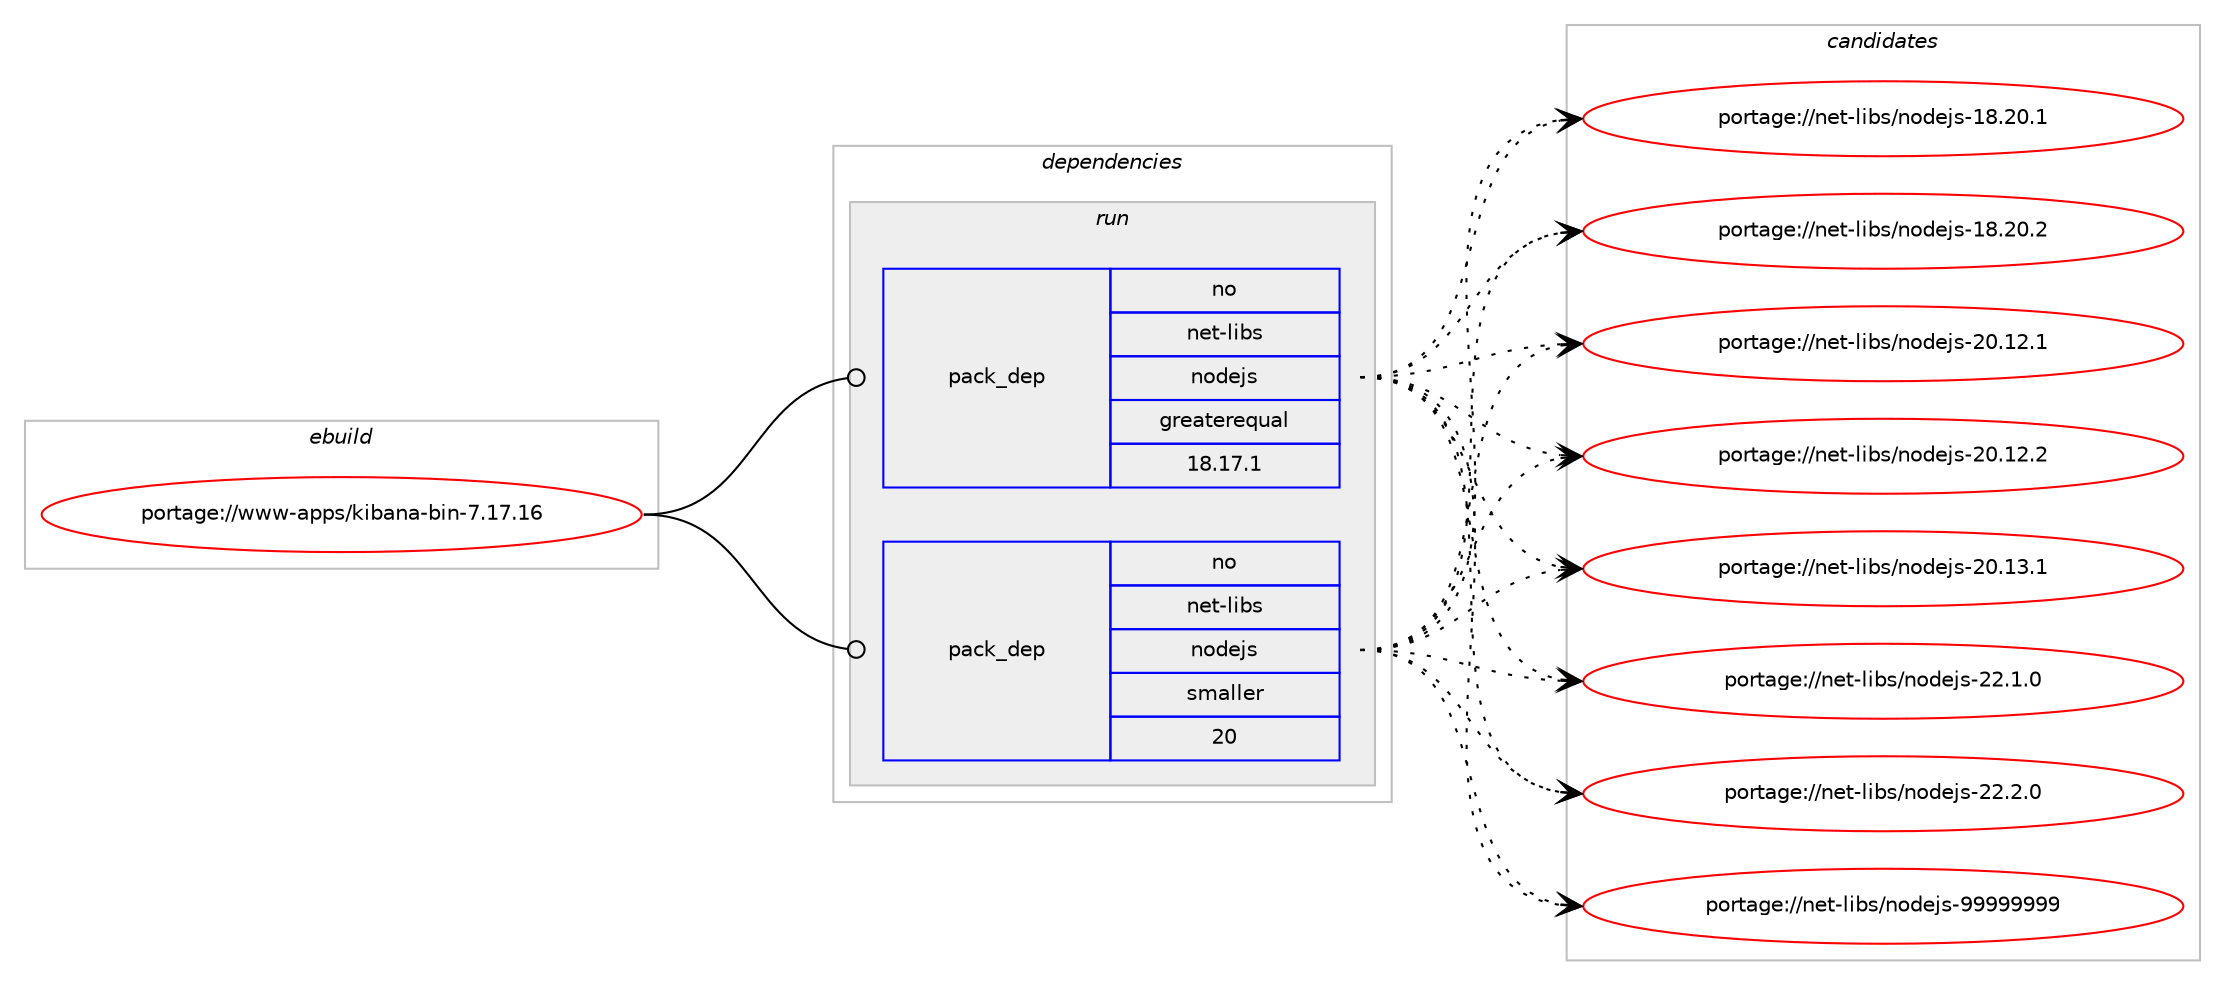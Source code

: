 digraph prolog {

# *************
# Graph options
# *************

newrank=true;
concentrate=true;
compound=true;
graph [rankdir=LR,fontname=Helvetica,fontsize=10,ranksep=1.5];#, ranksep=2.5, nodesep=0.2];
edge  [arrowhead=vee];
node  [fontname=Helvetica,fontsize=10];

# **********
# The ebuild
# **********

subgraph cluster_leftcol {
color=gray;
rank=same;
label=<<i>ebuild</i>>;
id [label="portage://www-apps/kibana-bin-7.17.16", color=red, width=4, href="../www-apps/kibana-bin-7.17.16.svg"];
}

# ****************
# The dependencies
# ****************

subgraph cluster_midcol {
color=gray;
label=<<i>dependencies</i>>;
subgraph cluster_compile {
fillcolor="#eeeeee";
style=filled;
label=<<i>compile</i>>;
}
subgraph cluster_compileandrun {
fillcolor="#eeeeee";
style=filled;
label=<<i>compile and run</i>>;
}
subgraph cluster_run {
fillcolor="#eeeeee";
style=filled;
label=<<i>run</i>>;
# *** BEGIN UNKNOWN DEPENDENCY TYPE (TODO) ***
# id -> package_dependency(portage://www-apps/kibana-bin-7.17.16,run,no,acct-group,kibana,none,[,,],[],[])
# *** END UNKNOWN DEPENDENCY TYPE (TODO) ***

# *** BEGIN UNKNOWN DEPENDENCY TYPE (TODO) ***
# id -> package_dependency(portage://www-apps/kibana-bin-7.17.16,run,no,acct-user,kibana,none,[,,],[],[])
# *** END UNKNOWN DEPENDENCY TYPE (TODO) ***

# *** BEGIN UNKNOWN DEPENDENCY TYPE (TODO) ***
# id -> package_dependency(portage://www-apps/kibana-bin-7.17.16,run,no,dev-libs,expat,none,[,,],[],[])
# *** END UNKNOWN DEPENDENCY TYPE (TODO) ***

# *** BEGIN UNKNOWN DEPENDENCY TYPE (TODO) ***
# id -> package_dependency(portage://www-apps/kibana-bin-7.17.16,run,no,dev-libs,nspr,none,[,,],[],[])
# *** END UNKNOWN DEPENDENCY TYPE (TODO) ***

# *** BEGIN UNKNOWN DEPENDENCY TYPE (TODO) ***
# id -> package_dependency(portage://www-apps/kibana-bin-7.17.16,run,no,dev-libs,nss,none,[,,],[],[])
# *** END UNKNOWN DEPENDENCY TYPE (TODO) ***

subgraph pack2499 {
dependency3560 [label=<<TABLE BORDER="0" CELLBORDER="1" CELLSPACING="0" CELLPADDING="4" WIDTH="220"><TR><TD ROWSPAN="6" CELLPADDING="30">pack_dep</TD></TR><TR><TD WIDTH="110">no</TD></TR><TR><TD>net-libs</TD></TR><TR><TD>nodejs</TD></TR><TR><TD>greaterequal</TD></TR><TR><TD>18.17.1</TD></TR></TABLE>>, shape=none, color=blue];
}
id:e -> dependency3560:w [weight=20,style="solid",arrowhead="odot"];
subgraph pack2500 {
dependency3561 [label=<<TABLE BORDER="0" CELLBORDER="1" CELLSPACING="0" CELLPADDING="4" WIDTH="220"><TR><TD ROWSPAN="6" CELLPADDING="30">pack_dep</TD></TR><TR><TD WIDTH="110">no</TD></TR><TR><TD>net-libs</TD></TR><TR><TD>nodejs</TD></TR><TR><TD>smaller</TD></TR><TR><TD>20</TD></TR></TABLE>>, shape=none, color=blue];
}
id:e -> dependency3561:w [weight=20,style="solid",arrowhead="odot"];
# *** BEGIN UNKNOWN DEPENDENCY TYPE (TODO) ***
# id -> package_dependency(portage://www-apps/kibana-bin-7.17.16,run,no,sys-libs,glibc,none,[,,],[],[])
# *** END UNKNOWN DEPENDENCY TYPE (TODO) ***

}
}

# **************
# The candidates
# **************

subgraph cluster_choices {
rank=same;
color=gray;
label=<<i>candidates</i>>;

subgraph choice2499 {
color=black;
nodesep=1;
choice1101011164510810598115471101111001011061154549564650484649 [label="portage://net-libs/nodejs-18.20.1", color=red, width=4,href="../net-libs/nodejs-18.20.1.svg"];
choice1101011164510810598115471101111001011061154549564650484650 [label="portage://net-libs/nodejs-18.20.2", color=red, width=4,href="../net-libs/nodejs-18.20.2.svg"];
choice1101011164510810598115471101111001011061154550484649504649 [label="portage://net-libs/nodejs-20.12.1", color=red, width=4,href="../net-libs/nodejs-20.12.1.svg"];
choice1101011164510810598115471101111001011061154550484649504650 [label="portage://net-libs/nodejs-20.12.2", color=red, width=4,href="../net-libs/nodejs-20.12.2.svg"];
choice1101011164510810598115471101111001011061154550484649514649 [label="portage://net-libs/nodejs-20.13.1", color=red, width=4,href="../net-libs/nodejs-20.13.1.svg"];
choice11010111645108105981154711011110010110611545505046494648 [label="portage://net-libs/nodejs-22.1.0", color=red, width=4,href="../net-libs/nodejs-22.1.0.svg"];
choice11010111645108105981154711011110010110611545505046504648 [label="portage://net-libs/nodejs-22.2.0", color=red, width=4,href="../net-libs/nodejs-22.2.0.svg"];
choice110101116451081059811547110111100101106115455757575757575757 [label="portage://net-libs/nodejs-99999999", color=red, width=4,href="../net-libs/nodejs-99999999.svg"];
dependency3560:e -> choice1101011164510810598115471101111001011061154549564650484649:w [style=dotted,weight="100"];
dependency3560:e -> choice1101011164510810598115471101111001011061154549564650484650:w [style=dotted,weight="100"];
dependency3560:e -> choice1101011164510810598115471101111001011061154550484649504649:w [style=dotted,weight="100"];
dependency3560:e -> choice1101011164510810598115471101111001011061154550484649504650:w [style=dotted,weight="100"];
dependency3560:e -> choice1101011164510810598115471101111001011061154550484649514649:w [style=dotted,weight="100"];
dependency3560:e -> choice11010111645108105981154711011110010110611545505046494648:w [style=dotted,weight="100"];
dependency3560:e -> choice11010111645108105981154711011110010110611545505046504648:w [style=dotted,weight="100"];
dependency3560:e -> choice110101116451081059811547110111100101106115455757575757575757:w [style=dotted,weight="100"];
}
subgraph choice2500 {
color=black;
nodesep=1;
choice1101011164510810598115471101111001011061154549564650484649 [label="portage://net-libs/nodejs-18.20.1", color=red, width=4,href="../net-libs/nodejs-18.20.1.svg"];
choice1101011164510810598115471101111001011061154549564650484650 [label="portage://net-libs/nodejs-18.20.2", color=red, width=4,href="../net-libs/nodejs-18.20.2.svg"];
choice1101011164510810598115471101111001011061154550484649504649 [label="portage://net-libs/nodejs-20.12.1", color=red, width=4,href="../net-libs/nodejs-20.12.1.svg"];
choice1101011164510810598115471101111001011061154550484649504650 [label="portage://net-libs/nodejs-20.12.2", color=red, width=4,href="../net-libs/nodejs-20.12.2.svg"];
choice1101011164510810598115471101111001011061154550484649514649 [label="portage://net-libs/nodejs-20.13.1", color=red, width=4,href="../net-libs/nodejs-20.13.1.svg"];
choice11010111645108105981154711011110010110611545505046494648 [label="portage://net-libs/nodejs-22.1.0", color=red, width=4,href="../net-libs/nodejs-22.1.0.svg"];
choice11010111645108105981154711011110010110611545505046504648 [label="portage://net-libs/nodejs-22.2.0", color=red, width=4,href="../net-libs/nodejs-22.2.0.svg"];
choice110101116451081059811547110111100101106115455757575757575757 [label="portage://net-libs/nodejs-99999999", color=red, width=4,href="../net-libs/nodejs-99999999.svg"];
dependency3561:e -> choice1101011164510810598115471101111001011061154549564650484649:w [style=dotted,weight="100"];
dependency3561:e -> choice1101011164510810598115471101111001011061154549564650484650:w [style=dotted,weight="100"];
dependency3561:e -> choice1101011164510810598115471101111001011061154550484649504649:w [style=dotted,weight="100"];
dependency3561:e -> choice1101011164510810598115471101111001011061154550484649504650:w [style=dotted,weight="100"];
dependency3561:e -> choice1101011164510810598115471101111001011061154550484649514649:w [style=dotted,weight="100"];
dependency3561:e -> choice11010111645108105981154711011110010110611545505046494648:w [style=dotted,weight="100"];
dependency3561:e -> choice11010111645108105981154711011110010110611545505046504648:w [style=dotted,weight="100"];
dependency3561:e -> choice110101116451081059811547110111100101106115455757575757575757:w [style=dotted,weight="100"];
}
}

}
